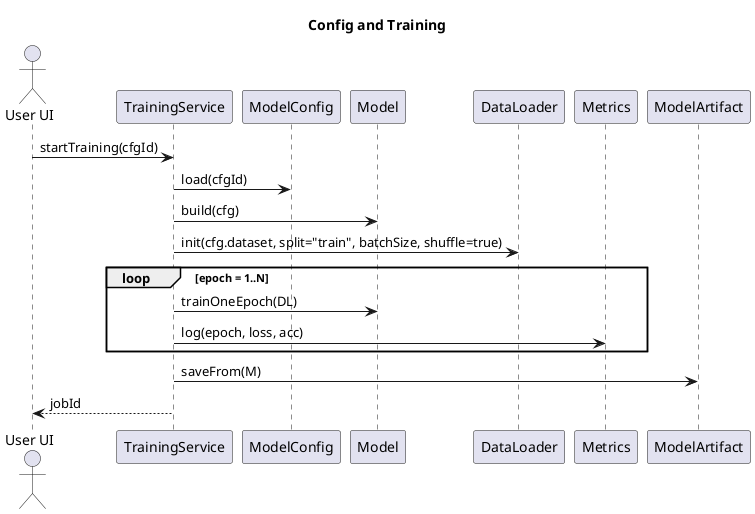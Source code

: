 @startuml
title Config and Training
actor "User UI" as UI
participant "TrainingService" as TR
participant "ModelConfig" as CFG
participant "Model" as M
participant "DataLoader" as DL
participant "Metrics" as MET
participant "ModelArtifact" as ART

UI -> TR : startTraining(cfgId)
TR -> CFG : load(cfgId)
TR -> M   : build(cfg)
TR -> DL  : init(cfg.dataset, split="train", batchSize, shuffle=true)

loop epoch = 1..N
  TR -> M   : trainOneEpoch(DL)
  TR -> MET : log(epoch, loss, acc)
end

TR -> ART : saveFrom(M)
TR --> UI : jobId
@enduml
